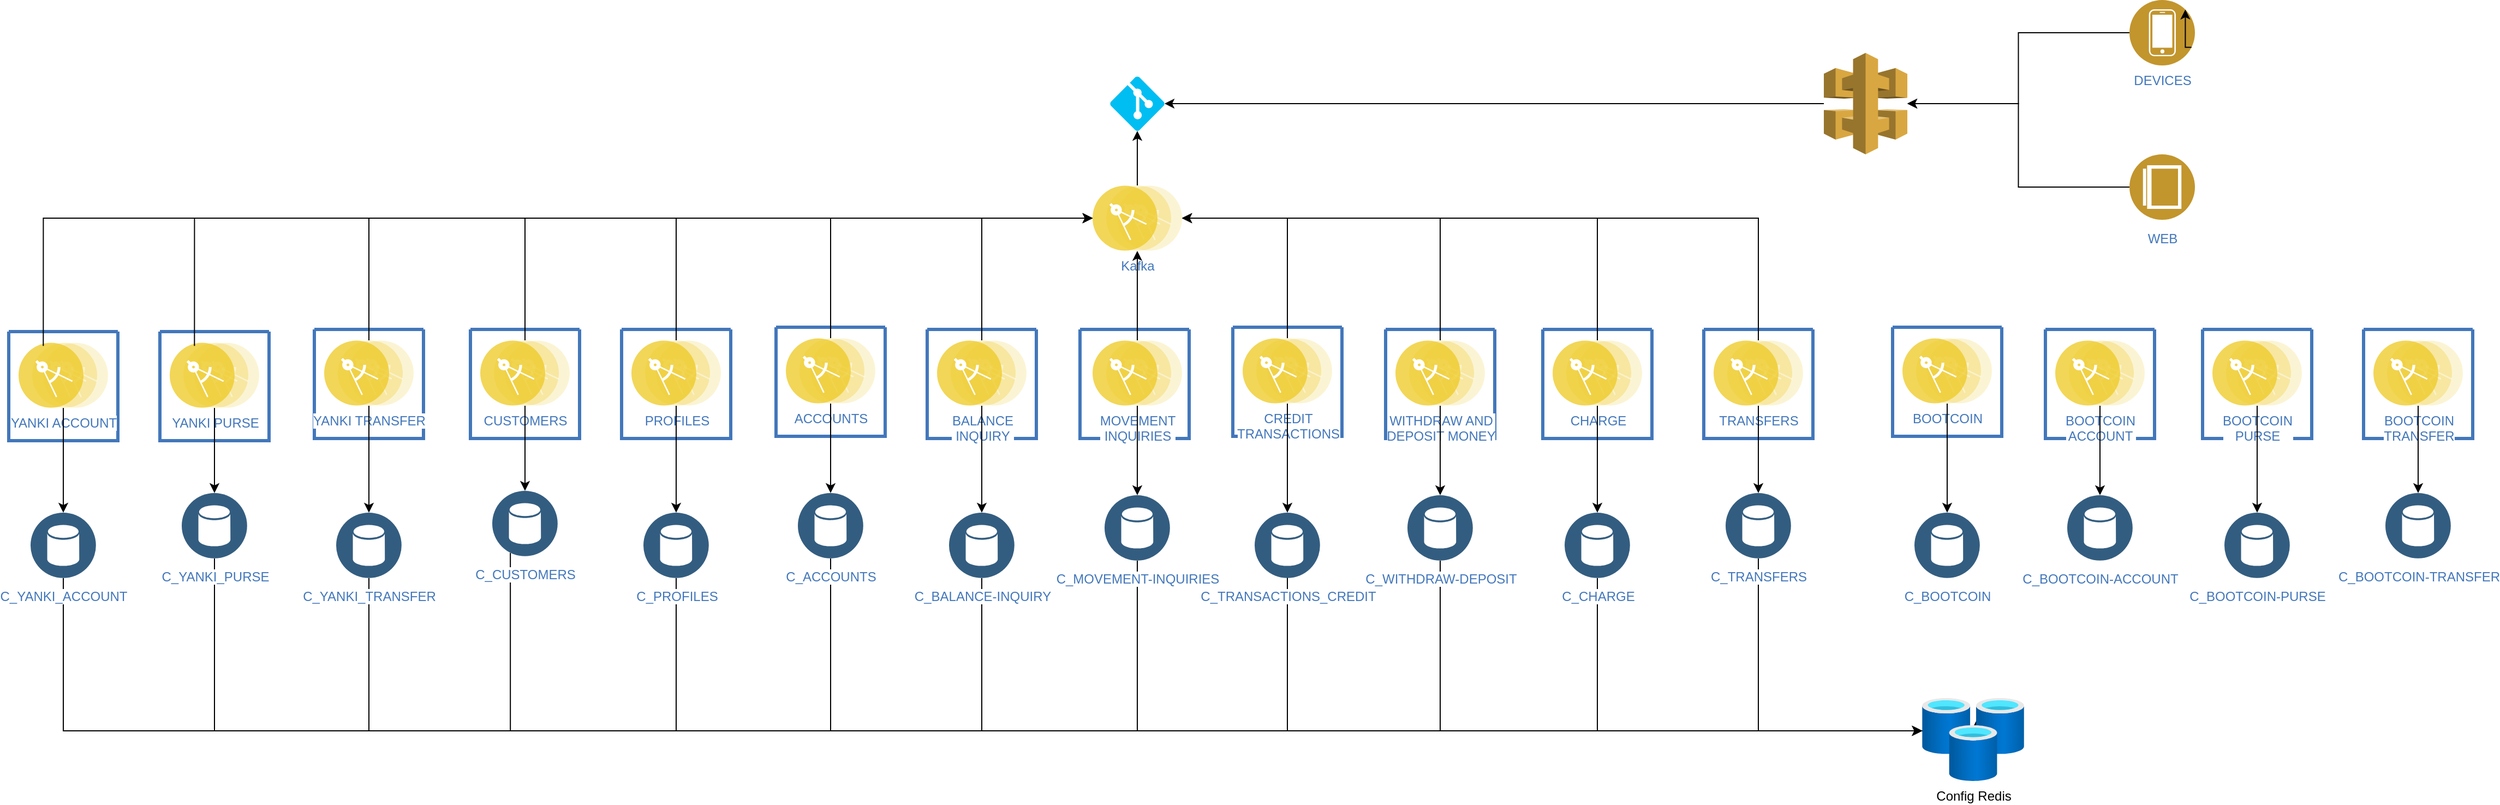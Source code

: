 <mxfile version="16.6.5" type="github"><diagram id="Ibir1PBFGr4VTLwPfgsz" name="Page-1"><mxGraphModel dx="1550" dy="383" grid="1" gridSize="10" guides="1" tooltips="1" connect="1" arrows="1" fold="1" page="1" pageScale="1" pageWidth="827" pageHeight="1169" math="0" shadow="0"><root><mxCell id="0"/><mxCell id="1" parent="0"/><mxCell id="YFodK5tRQj8HDyV5Xvsf-118" value="" style="swimlane;shadow=0;strokeColor=#4277BB;fillColor=#ffffff;fontColor=#4277BB;align=right;startSize=0;collapsible=0;strokeWidth=3;" parent="1" vertex="1"><mxGeometry x="-180" y="362" width="100" height="100" as="geometry"/></mxCell><mxCell id="YFodK5tRQj8HDyV5Xvsf-119" value="CUSTOMERS" style="aspect=fixed;perimeter=ellipsePerimeter;html=1;align=center;shadow=0;dashed=0;image;image=img/lib/ibm/applications/microservice.svg;labelBackgroundColor=#ffffff;strokeColor=#666666;strokeWidth=3;fillColor=#C2952D;gradientColor=none;fontSize=12;fontColor=#4277BB;" parent="YFodK5tRQj8HDyV5Xvsf-118" vertex="1"><mxGeometry x="9" y="10" width="82" height="60" as="geometry"/></mxCell><mxCell id="YFodK5tRQj8HDyV5Xvsf-120" value="" style="swimlane;shadow=0;strokeColor=#4277BB;fillColor=#ffffff;fontColor=#4277BB;align=right;startSize=0;collapsible=0;strokeWidth=3;" parent="1" vertex="1"><mxGeometry x="-41.5" y="362" width="100" height="100" as="geometry"/></mxCell><mxCell id="YFodK5tRQj8HDyV5Xvsf-121" value="PROFILES" style="aspect=fixed;perimeter=ellipsePerimeter;html=1;align=center;shadow=0;dashed=0;image;image=img/lib/ibm/applications/microservice.svg;labelBackgroundColor=#ffffff;strokeColor=#666666;strokeWidth=3;fillColor=#C2952D;gradientColor=none;fontSize=12;fontColor=#4277BB;" parent="YFodK5tRQj8HDyV5Xvsf-120" vertex="1"><mxGeometry x="9" y="10" width="82" height="60" as="geometry"/></mxCell><mxCell id="YFodK5tRQj8HDyV5Xvsf-122" value="" style="swimlane;shadow=0;strokeColor=#4277BB;fillColor=#ffffff;fontColor=#4277BB;align=right;startSize=0;collapsible=0;strokeWidth=3;" parent="1" vertex="1"><mxGeometry x="802.5" y="362" width="100" height="100" as="geometry"/></mxCell><mxCell id="YFodK5tRQj8HDyV5Xvsf-123" value="CHARGE" style="aspect=fixed;perimeter=ellipsePerimeter;html=1;align=center;shadow=0;dashed=0;image;image=img/lib/ibm/applications/microservice.svg;labelBackgroundColor=#ffffff;strokeColor=#666666;strokeWidth=3;fillColor=#C2952D;gradientColor=none;fontSize=12;fontColor=#4277BB;" parent="YFodK5tRQj8HDyV5Xvsf-122" vertex="1"><mxGeometry x="9" y="10" width="82" height="60" as="geometry"/></mxCell><mxCell id="YFodK5tRQj8HDyV5Xvsf-152" style="edgeStyle=orthogonalEdgeStyle;rounded=0;orthogonalLoop=1;jettySize=auto;html=1;entryX=0.5;entryY=1;entryDx=0;entryDy=0;entryPerimeter=0;exitX=0.5;exitY=0;exitDx=0;exitDy=0;" parent="1" source="YFodK5tRQj8HDyV5Xvsf-124" target="YFodK5tRQj8HDyV5Xvsf-151" edge="1"><mxGeometry relative="1" as="geometry"/></mxCell><mxCell id="YFodK5tRQj8HDyV5Xvsf-124" value="Kafka&lt;br&gt;" style="aspect=fixed;perimeter=ellipsePerimeter;html=1;align=center;shadow=0;dashed=0;image;image=img/lib/ibm/applications/microservice.svg;labelBackgroundColor=#ffffff;strokeColor=#666666;strokeWidth=3;fillColor=#C2952D;gradientColor=none;fontSize=12;fontColor=#4277BB;" parent="1" vertex="1"><mxGeometry x="390" y="230" width="82" height="60" as="geometry"/></mxCell><mxCell id="YFodK5tRQj8HDyV5Xvsf-126" value="" style="swimlane;shadow=0;strokeColor=#4277BB;fillColor=#ffffff;fontColor=#4277BB;align=right;startSize=0;collapsible=0;strokeWidth=3;" parent="1" vertex="1"><mxGeometry x="238.5" y="362" width="100" height="100" as="geometry"/></mxCell><mxCell id="YFodK5tRQj8HDyV5Xvsf-127" value="BALANCE&lt;br&gt;INQUIRY" style="aspect=fixed;perimeter=ellipsePerimeter;html=1;align=center;shadow=0;dashed=0;image;image=img/lib/ibm/applications/microservice.svg;labelBackgroundColor=#ffffff;strokeColor=#666666;strokeWidth=3;fillColor=#C2952D;gradientColor=none;fontSize=12;fontColor=#4277BB;" parent="YFodK5tRQj8HDyV5Xvsf-126" vertex="1"><mxGeometry x="9" y="10" width="82" height="60" as="geometry"/></mxCell><mxCell id="YFodK5tRQj8HDyV5Xvsf-128" value="" style="swimlane;shadow=0;strokeColor=#4277BB;fillColor=#ffffff;fontColor=#4277BB;align=right;startSize=0;collapsible=0;strokeWidth=3;" parent="1" vertex="1"><mxGeometry x="658.5" y="362" width="100" height="100" as="geometry"/></mxCell><mxCell id="YFodK5tRQj8HDyV5Xvsf-129" value="WITHDRAW AND&lt;br&gt;DEPOSIT MONEY" style="aspect=fixed;perimeter=ellipsePerimeter;html=1;align=center;shadow=0;dashed=0;image;image=img/lib/ibm/applications/microservice.svg;labelBackgroundColor=#ffffff;strokeColor=#666666;strokeWidth=3;fillColor=#C2952D;gradientColor=none;fontSize=12;fontColor=#4277BB;" parent="YFodK5tRQj8HDyV5Xvsf-128" vertex="1"><mxGeometry x="9" y="10" width="82" height="60" as="geometry"/></mxCell><mxCell id="YFodK5tRQj8HDyV5Xvsf-132" style="edgeStyle=orthogonalEdgeStyle;rounded=0;orthogonalLoop=1;jettySize=auto;html=1;exitX=0.5;exitY=0;exitDx=0;exitDy=0;entryX=1;entryY=0.5;entryDx=0;entryDy=0;" parent="1" source="YFodK5tRQj8HDyV5Xvsf-129" target="YFodK5tRQj8HDyV5Xvsf-124" edge="1"><mxGeometry relative="1" as="geometry"/></mxCell><mxCell id="YFodK5tRQj8HDyV5Xvsf-133" style="edgeStyle=orthogonalEdgeStyle;rounded=0;orthogonalLoop=1;jettySize=auto;html=1;exitX=0.5;exitY=0;exitDx=0;exitDy=0;entryX=1;entryY=0.5;entryDx=0;entryDy=0;" parent="1" source="YFodK5tRQj8HDyV5Xvsf-123" target="YFodK5tRQj8HDyV5Xvsf-124" edge="1"><mxGeometry relative="1" as="geometry"/></mxCell><mxCell id="YFodK5tRQj8HDyV5Xvsf-134" value="" style="swimlane;shadow=0;strokeColor=#4277BB;fillColor=#ffffff;fontColor=#4277BB;align=right;startSize=0;collapsible=0;strokeWidth=3;" parent="1" vertex="1"><mxGeometry x="378.5" y="362" width="100" height="100" as="geometry"/></mxCell><mxCell id="YFodK5tRQj8HDyV5Xvsf-135" value="MOVEMENT&lt;br&gt;INQUIRIES" style="aspect=fixed;perimeter=ellipsePerimeter;html=1;align=center;shadow=0;dashed=0;image;image=img/lib/ibm/applications/microservice.svg;labelBackgroundColor=#ffffff;strokeColor=#666666;strokeWidth=3;fillColor=#C2952D;gradientColor=none;fontSize=12;fontColor=#4277BB;" parent="YFodK5tRQj8HDyV5Xvsf-134" vertex="1"><mxGeometry x="11.5" y="10" width="82" height="60" as="geometry"/></mxCell><mxCell id="YFodK5tRQj8HDyV5Xvsf-136" value="" style="swimlane;shadow=0;strokeColor=#4277BB;fillColor=#ffffff;fontColor=#4277BB;align=right;startSize=0;collapsible=0;strokeWidth=3;" parent="1" vertex="1"><mxGeometry x="518.5" y="360" width="100" height="100" as="geometry"/></mxCell><mxCell id="YFodK5tRQj8HDyV5Xvsf-137" value="CREDIT&lt;br&gt;TRANSACTIONS" style="aspect=fixed;perimeter=ellipsePerimeter;html=1;align=center;shadow=0;dashed=0;image;image=img/lib/ibm/applications/microservice.svg;labelBackgroundColor=#ffffff;strokeColor=#666666;strokeWidth=3;fillColor=#C2952D;gradientColor=none;fontSize=12;fontColor=#4277BB;" parent="YFodK5tRQj8HDyV5Xvsf-136" vertex="1"><mxGeometry x="9" y="10" width="82" height="60" as="geometry"/></mxCell><mxCell id="YFodK5tRQj8HDyV5Xvsf-139" style="edgeStyle=orthogonalEdgeStyle;rounded=0;orthogonalLoop=1;jettySize=auto;html=1;exitX=0.5;exitY=0;exitDx=0;exitDy=0;entryX=1;entryY=0.5;entryDx=0;entryDy=0;" parent="1" source="YFodK5tRQj8HDyV5Xvsf-137" target="YFodK5tRQj8HDyV5Xvsf-124" edge="1"><mxGeometry relative="1" as="geometry"/></mxCell><mxCell id="YFodK5tRQj8HDyV5Xvsf-140" value="" style="swimlane;shadow=0;strokeColor=#4277BB;fillColor=#ffffff;fontColor=#4277BB;align=right;startSize=0;collapsible=0;strokeWidth=3;" parent="1" vertex="1"><mxGeometry x="100" y="360" width="100" height="100" as="geometry"/></mxCell><mxCell id="YFodK5tRQj8HDyV5Xvsf-141" value="ACCOUNTS" style="aspect=fixed;perimeter=ellipsePerimeter;html=1;align=center;shadow=0;dashed=0;image;image=img/lib/ibm/applications/microservice.svg;labelBackgroundColor=#ffffff;strokeColor=#666666;strokeWidth=3;fillColor=#C2952D;gradientColor=none;fontSize=12;fontColor=#4277BB;" parent="YFodK5tRQj8HDyV5Xvsf-140" vertex="1"><mxGeometry x="9" y="10" width="82" height="60" as="geometry"/></mxCell><mxCell id="YFodK5tRQj8HDyV5Xvsf-145" style="edgeStyle=orthogonalEdgeStyle;rounded=0;orthogonalLoop=1;jettySize=auto;html=1;" parent="1" source="YFodK5tRQj8HDyV5Xvsf-135" target="YFodK5tRQj8HDyV5Xvsf-124" edge="1"><mxGeometry relative="1" as="geometry"/></mxCell><mxCell id="YFodK5tRQj8HDyV5Xvsf-146" style="edgeStyle=orthogonalEdgeStyle;rounded=0;orthogonalLoop=1;jettySize=auto;html=1;exitX=0.5;exitY=0;exitDx=0;exitDy=0;entryX=0;entryY=0.5;entryDx=0;entryDy=0;" parent="1" source="YFodK5tRQj8HDyV5Xvsf-127" target="YFodK5tRQj8HDyV5Xvsf-124" edge="1"><mxGeometry relative="1" as="geometry"><mxPoint x="360" y="290" as="targetPoint"/></mxGeometry></mxCell><mxCell id="YFodK5tRQj8HDyV5Xvsf-147" style="edgeStyle=orthogonalEdgeStyle;rounded=0;orthogonalLoop=1;jettySize=auto;html=1;exitX=0.5;exitY=0;exitDx=0;exitDy=0;entryX=0;entryY=0.5;entryDx=0;entryDy=0;" parent="1" source="YFodK5tRQj8HDyV5Xvsf-141" target="YFodK5tRQj8HDyV5Xvsf-124" edge="1"><mxGeometry relative="1" as="geometry"/></mxCell><mxCell id="YFodK5tRQj8HDyV5Xvsf-149" style="edgeStyle=orthogonalEdgeStyle;rounded=0;orthogonalLoop=1;jettySize=auto;html=1;entryX=0;entryY=0.5;entryDx=0;entryDy=0;exitX=0.5;exitY=0;exitDx=0;exitDy=0;" parent="1" source="YFodK5tRQj8HDyV5Xvsf-119" target="YFodK5tRQj8HDyV5Xvsf-124" edge="1"><mxGeometry relative="1" as="geometry"/></mxCell><mxCell id="YFodK5tRQj8HDyV5Xvsf-150" style="edgeStyle=orthogonalEdgeStyle;rounded=0;orthogonalLoop=1;jettySize=auto;html=1;exitX=0.5;exitY=0;exitDx=0;exitDy=0;entryX=0;entryY=0.5;entryDx=0;entryDy=0;" parent="1" source="YFodK5tRQj8HDyV5Xvsf-121" target="YFodK5tRQj8HDyV5Xvsf-124" edge="1"><mxGeometry relative="1" as="geometry"/></mxCell><mxCell id="YFodK5tRQj8HDyV5Xvsf-151" value="" style="verticalLabelPosition=bottom;html=1;verticalAlign=top;align=center;strokeColor=none;fillColor=#00BEF2;shape=mxgraph.azure.git_repository;" parent="1" vertex="1"><mxGeometry x="406" y="130" width="50" height="50" as="geometry"/></mxCell><mxCell id="daTarQNfzKofjgiAqkHr-32" style="edgeStyle=orthogonalEdgeStyle;rounded=0;orthogonalLoop=1;jettySize=auto;html=1;exitX=0.25;exitY=1;exitDx=0;exitDy=0;" parent="1" source="YFodK5tRQj8HDyV5Xvsf-153" target="daTarQNfzKofjgiAqkHr-27" edge="1"><mxGeometry relative="1" as="geometry"><Array as="points"><mxPoint x="-143" y="730"/></Array></mxGeometry></mxCell><mxCell id="YFodK5tRQj8HDyV5Xvsf-153" value="C_CUSTOMERS" style="aspect=fixed;perimeter=ellipsePerimeter;html=1;align=center;shadow=0;dashed=0;fontColor=#4277BB;labelBackgroundColor=#ffffff;fontSize=12;spacingTop=3;image;image=img/lib/ibm/data/data_services.svg;" parent="1" vertex="1"><mxGeometry x="-160" y="510" width="60" height="60" as="geometry"/></mxCell><mxCell id="daTarQNfzKofjgiAqkHr-33" style="edgeStyle=orthogonalEdgeStyle;rounded=0;orthogonalLoop=1;jettySize=auto;html=1;exitX=0.5;exitY=1;exitDx=0;exitDy=0;" parent="1" source="YFodK5tRQj8HDyV5Xvsf-154" target="daTarQNfzKofjgiAqkHr-27" edge="1"><mxGeometry relative="1" as="geometry"><Array as="points"><mxPoint x="9" y="730"/></Array></mxGeometry></mxCell><mxCell id="YFodK5tRQj8HDyV5Xvsf-154" value="C_PROFILES" style="aspect=fixed;perimeter=ellipsePerimeter;html=1;align=center;shadow=0;dashed=0;fontColor=#4277BB;labelBackgroundColor=#ffffff;fontSize=12;spacingTop=3;image;image=img/lib/ibm/data/data_services.svg;" parent="1" vertex="1"><mxGeometry x="-21.5" y="530" width="60" height="60" as="geometry"/></mxCell><mxCell id="daTarQNfzKofjgiAqkHr-39" style="edgeStyle=orthogonalEdgeStyle;rounded=0;orthogonalLoop=1;jettySize=auto;html=1;exitX=0.5;exitY=1;exitDx=0;exitDy=0;" parent="1" source="YFodK5tRQj8HDyV5Xvsf-155" target="daTarQNfzKofjgiAqkHr-27" edge="1"><mxGeometry relative="1" as="geometry"><Array as="points"><mxPoint x="853" y="730"/></Array></mxGeometry></mxCell><mxCell id="YFodK5tRQj8HDyV5Xvsf-155" value="C_CHARGE" style="aspect=fixed;perimeter=ellipsePerimeter;html=1;align=center;shadow=0;dashed=0;fontColor=#4277BB;labelBackgroundColor=#ffffff;fontSize=12;spacingTop=3;image;image=img/lib/ibm/data/data_services.svg;" parent="1" vertex="1"><mxGeometry x="822.5" y="530" width="60" height="60" as="geometry"/></mxCell><mxCell id="daTarQNfzKofjgiAqkHr-35" style="edgeStyle=orthogonalEdgeStyle;rounded=0;orthogonalLoop=1;jettySize=auto;html=1;" parent="1" source="YFodK5tRQj8HDyV5Xvsf-156" target="daTarQNfzKofjgiAqkHr-27" edge="1"><mxGeometry relative="1" as="geometry"><Array as="points"><mxPoint x="289" y="730"/></Array></mxGeometry></mxCell><mxCell id="YFodK5tRQj8HDyV5Xvsf-156" value="C_BALANCE-INQUIRY" style="aspect=fixed;perimeter=ellipsePerimeter;html=1;align=center;shadow=0;dashed=0;fontColor=#4277BB;labelBackgroundColor=#ffffff;fontSize=12;spacingTop=3;image;image=img/lib/ibm/data/data_services.svg;" parent="1" vertex="1"><mxGeometry x="258.5" y="530" width="60" height="60" as="geometry"/></mxCell><mxCell id="daTarQNfzKofjgiAqkHr-36" style="edgeStyle=orthogonalEdgeStyle;rounded=0;orthogonalLoop=1;jettySize=auto;html=1;" parent="1" source="YFodK5tRQj8HDyV5Xvsf-158" target="daTarQNfzKofjgiAqkHr-27" edge="1"><mxGeometry relative="1" as="geometry"><Array as="points"><mxPoint x="431" y="730"/></Array></mxGeometry></mxCell><mxCell id="YFodK5tRQj8HDyV5Xvsf-158" value="C_MOVEMENT-INQUIRIES" style="aspect=fixed;perimeter=ellipsePerimeter;html=1;align=center;shadow=0;dashed=0;fontColor=#4277BB;labelBackgroundColor=#ffffff;fontSize=12;spacingTop=3;image;image=img/lib/ibm/data/data_services.svg;" parent="1" vertex="1"><mxGeometry x="401" y="514" width="60" height="60" as="geometry"/></mxCell><mxCell id="daTarQNfzKofjgiAqkHr-37" style="edgeStyle=orthogonalEdgeStyle;rounded=0;orthogonalLoop=1;jettySize=auto;html=1;exitX=0.5;exitY=0;exitDx=0;exitDy=0;" parent="1" source="YFodK5tRQj8HDyV5Xvsf-159" target="daTarQNfzKofjgiAqkHr-27" edge="1"><mxGeometry relative="1" as="geometry"><Array as="points"><mxPoint x="569" y="730"/></Array></mxGeometry></mxCell><mxCell id="YFodK5tRQj8HDyV5Xvsf-159" value="C_TRANSACTIONS_CREDIT" style="aspect=fixed;perimeter=ellipsePerimeter;html=1;align=center;shadow=0;dashed=0;fontColor=#4277BB;labelBackgroundColor=#ffffff;fontSize=12;spacingTop=3;image;image=img/lib/ibm/data/data_services.svg;" parent="1" vertex="1"><mxGeometry x="538.5" y="530" width="60" height="60" as="geometry"/></mxCell><mxCell id="daTarQNfzKofjgiAqkHr-34" style="edgeStyle=orthogonalEdgeStyle;rounded=0;orthogonalLoop=1;jettySize=auto;html=1;exitX=0.5;exitY=1;exitDx=0;exitDy=0;" parent="1" source="YFodK5tRQj8HDyV5Xvsf-160" target="daTarQNfzKofjgiAqkHr-27" edge="1"><mxGeometry relative="1" as="geometry"><Array as="points"><mxPoint x="150" y="730"/></Array></mxGeometry></mxCell><mxCell id="YFodK5tRQj8HDyV5Xvsf-160" value="C_ACCOUNTS" style="aspect=fixed;perimeter=ellipsePerimeter;html=1;align=center;shadow=0;dashed=0;fontColor=#4277BB;labelBackgroundColor=#ffffff;fontSize=12;spacingTop=3;image;image=img/lib/ibm/data/data_services.svg;" parent="1" vertex="1"><mxGeometry x="120" y="512" width="60" height="60" as="geometry"/></mxCell><mxCell id="YFodK5tRQj8HDyV5Xvsf-161" style="edgeStyle=orthogonalEdgeStyle;rounded=0;orthogonalLoop=1;jettySize=auto;html=1;" parent="1" source="YFodK5tRQj8HDyV5Xvsf-141" target="YFodK5tRQj8HDyV5Xvsf-160" edge="1"><mxGeometry relative="1" as="geometry"/></mxCell><mxCell id="YFodK5tRQj8HDyV5Xvsf-162" style="edgeStyle=orthogonalEdgeStyle;rounded=0;orthogonalLoop=1;jettySize=auto;html=1;exitX=0.5;exitY=1;exitDx=0;exitDy=0;" parent="1" source="YFodK5tRQj8HDyV5Xvsf-119" target="YFodK5tRQj8HDyV5Xvsf-153" edge="1"><mxGeometry relative="1" as="geometry"/></mxCell><mxCell id="YFodK5tRQj8HDyV5Xvsf-163" style="edgeStyle=orthogonalEdgeStyle;rounded=0;orthogonalLoop=1;jettySize=auto;html=1;exitX=0.5;exitY=1;exitDx=0;exitDy=0;" parent="1" source="YFodK5tRQj8HDyV5Xvsf-121" target="YFodK5tRQj8HDyV5Xvsf-154" edge="1"><mxGeometry relative="1" as="geometry"/></mxCell><mxCell id="YFodK5tRQj8HDyV5Xvsf-164" style="edgeStyle=orthogonalEdgeStyle;rounded=0;orthogonalLoop=1;jettySize=auto;html=1;exitX=0.5;exitY=1;exitDx=0;exitDy=0;" parent="1" source="YFodK5tRQj8HDyV5Xvsf-127" target="YFodK5tRQj8HDyV5Xvsf-156" edge="1"><mxGeometry relative="1" as="geometry"/></mxCell><mxCell id="YFodK5tRQj8HDyV5Xvsf-165" style="edgeStyle=orthogonalEdgeStyle;rounded=0;orthogonalLoop=1;jettySize=auto;html=1;exitX=0.5;exitY=1;exitDx=0;exitDy=0;" parent="1" source="YFodK5tRQj8HDyV5Xvsf-135" target="YFodK5tRQj8HDyV5Xvsf-158" edge="1"><mxGeometry relative="1" as="geometry"/></mxCell><mxCell id="YFodK5tRQj8HDyV5Xvsf-166" style="edgeStyle=orthogonalEdgeStyle;rounded=0;orthogonalLoop=1;jettySize=auto;html=1;exitX=0.5;exitY=1;exitDx=0;exitDy=0;" parent="1" source="YFodK5tRQj8HDyV5Xvsf-137" target="YFodK5tRQj8HDyV5Xvsf-159" edge="1"><mxGeometry relative="1" as="geometry"/></mxCell><mxCell id="YFodK5tRQj8HDyV5Xvsf-167" style="edgeStyle=orthogonalEdgeStyle;rounded=0;orthogonalLoop=1;jettySize=auto;html=1;exitX=0.5;exitY=1;exitDx=0;exitDy=0;" parent="1" source="YFodK5tRQj8HDyV5Xvsf-129" target="daTarQNfzKofjgiAqkHr-21" edge="1"><mxGeometry relative="1" as="geometry"><mxPoint x="708.5" y="514.0" as="targetPoint"/></mxGeometry></mxCell><mxCell id="YFodK5tRQj8HDyV5Xvsf-168" style="edgeStyle=orthogonalEdgeStyle;rounded=0;orthogonalLoop=1;jettySize=auto;html=1;exitX=0.5;exitY=1;exitDx=0;exitDy=0;" parent="1" source="YFodK5tRQj8HDyV5Xvsf-123" target="YFodK5tRQj8HDyV5Xvsf-155" edge="1"><mxGeometry relative="1" as="geometry"/></mxCell><mxCell id="daTarQNfzKofjgiAqkHr-16" style="edgeStyle=orthogonalEdgeStyle;rounded=0;orthogonalLoop=1;jettySize=auto;html=1;entryX=1;entryY=0.5;entryDx=0;entryDy=0;entryPerimeter=0;" parent="1" source="YFodK5tRQj8HDyV5Xvsf-169" target="YFodK5tRQj8HDyV5Xvsf-151" edge="1"><mxGeometry relative="1" as="geometry"/></mxCell><mxCell id="YFodK5tRQj8HDyV5Xvsf-169" value="" style="outlineConnect=0;dashed=0;verticalLabelPosition=bottom;verticalAlign=top;align=center;html=1;shape=mxgraph.aws3.api_gateway;fillColor=#D9A741;gradientColor=none;" parent="1" vertex="1"><mxGeometry x="1060" y="108.5" width="76.5" height="93" as="geometry"/></mxCell><mxCell id="YFodK5tRQj8HDyV5Xvsf-172" style="edgeStyle=orthogonalEdgeStyle;rounded=0;orthogonalLoop=1;jettySize=auto;html=1;" parent="1" source="YFodK5tRQj8HDyV5Xvsf-170" target="YFodK5tRQj8HDyV5Xvsf-169" edge="1"><mxGeometry relative="1" as="geometry"/></mxCell><mxCell id="YFodK5tRQj8HDyV5Xvsf-170" value="DEVICES" style="aspect=fixed;perimeter=ellipsePerimeter;html=1;align=center;shadow=0;dashed=0;image;image=img/lib/ibm/users/device.svg;labelBackgroundColor=#ffffff;strokeColor=#666666;strokeWidth=3;fillColor=#C2952D;gradientColor=none;fontSize=12;fontColor=#4277BB;" parent="1" vertex="1"><mxGeometry x="1340" y="60" width="60" height="60" as="geometry"/></mxCell><mxCell id="YFodK5tRQj8HDyV5Xvsf-173" style="edgeStyle=orthogonalEdgeStyle;rounded=0;orthogonalLoop=1;jettySize=auto;html=1;" parent="1" source="YFodK5tRQj8HDyV5Xvsf-171" target="YFodK5tRQj8HDyV5Xvsf-169" edge="1"><mxGeometry relative="1" as="geometry"/></mxCell><mxCell id="YFodK5tRQj8HDyV5Xvsf-171" value="WEB" style="aspect=fixed;perimeter=ellipsePerimeter;html=1;align=center;shadow=0;dashed=0;fontColor=#4277BB;labelBackgroundColor=#ffffff;fontSize=12;spacingTop=3;image;image=img/lib/ibm/users/browser.svg;direction=south;" parent="1" vertex="1"><mxGeometry x="1340" y="201.5" width="60" height="60" as="geometry"/></mxCell><mxCell id="YFodK5tRQj8HDyV5Xvsf-174" style="edgeStyle=orthogonalEdgeStyle;rounded=0;orthogonalLoop=1;jettySize=auto;html=1;exitX=1;exitY=0.75;exitDx=0;exitDy=0;entryX=1;entryY=0;entryDx=0;entryDy=0;" parent="1" source="YFodK5tRQj8HDyV5Xvsf-170" target="YFodK5tRQj8HDyV5Xvsf-170" edge="1"><mxGeometry relative="1" as="geometry"/></mxCell><mxCell id="tdCEXA9Ewpyl4jNjPLSi-1" value="" style="swimlane;shadow=0;strokeColor=#4277BB;fillColor=#ffffff;fontColor=#4277BB;align=right;startSize=0;collapsible=0;strokeWidth=3;" parent="1" vertex="1"><mxGeometry x="950" y="362" width="100" height="100" as="geometry"/></mxCell><mxCell id="tdCEXA9Ewpyl4jNjPLSi-2" value="TRANSFERS" style="aspect=fixed;perimeter=ellipsePerimeter;html=1;align=center;shadow=0;dashed=0;image;image=img/lib/ibm/applications/microservice.svg;labelBackgroundColor=#ffffff;strokeColor=#666666;strokeWidth=3;fillColor=#C2952D;gradientColor=none;fontSize=12;fontColor=#4277BB;" parent="tdCEXA9Ewpyl4jNjPLSi-1" vertex="1"><mxGeometry x="9" y="10" width="82" height="60" as="geometry"/></mxCell><mxCell id="daTarQNfzKofjgiAqkHr-40" style="edgeStyle=orthogonalEdgeStyle;rounded=0;orthogonalLoop=1;jettySize=auto;html=1;exitX=0.5;exitY=1;exitDx=0;exitDy=0;" parent="1" source="tdCEXA9Ewpyl4jNjPLSi-3" target="daTarQNfzKofjgiAqkHr-27" edge="1"><mxGeometry relative="1" as="geometry"><Array as="points"><mxPoint x="1000" y="730"/></Array></mxGeometry></mxCell><mxCell id="tdCEXA9Ewpyl4jNjPLSi-3" value="C_TRANSFERS" style="aspect=fixed;perimeter=ellipsePerimeter;html=1;align=center;shadow=0;dashed=0;fontColor=#4277BB;labelBackgroundColor=#ffffff;fontSize=12;spacingTop=3;image;image=img/lib/ibm/data/data_services.svg;" parent="1" vertex="1"><mxGeometry x="970" y="512" width="60" height="60" as="geometry"/></mxCell><mxCell id="tdCEXA9Ewpyl4jNjPLSi-4" style="edgeStyle=orthogonalEdgeStyle;rounded=0;orthogonalLoop=1;jettySize=auto;html=1;exitX=0.5;exitY=1;exitDx=0;exitDy=0;" parent="1" source="tdCEXA9Ewpyl4jNjPLSi-2" target="tdCEXA9Ewpyl4jNjPLSi-3" edge="1"><mxGeometry relative="1" as="geometry"/></mxCell><mxCell id="tdCEXA9Ewpyl4jNjPLSi-5" style="edgeStyle=orthogonalEdgeStyle;rounded=0;orthogonalLoop=1;jettySize=auto;html=1;exitX=0.5;exitY=0;exitDx=0;exitDy=0;entryX=1;entryY=0.5;entryDx=0;entryDy=0;" parent="1" source="tdCEXA9Ewpyl4jNjPLSi-2" target="YFodK5tRQj8HDyV5Xvsf-124" edge="1"><mxGeometry relative="1" as="geometry"/></mxCell><mxCell id="daTarQNfzKofjgiAqkHr-1" value="" style="swimlane;shadow=0;strokeColor=#4277BB;fillColor=#ffffff;fontColor=#4277BB;align=right;startSize=0;collapsible=0;strokeWidth=3;" parent="1" vertex="1"><mxGeometry x="-603" y="364" width="100" height="100" as="geometry"/></mxCell><mxCell id="daTarQNfzKofjgiAqkHr-2" value="YANKI ACCOUNT" style="aspect=fixed;perimeter=ellipsePerimeter;html=1;align=center;shadow=0;dashed=0;image;image=img/lib/ibm/applications/microservice.svg;labelBackgroundColor=#ffffff;strokeColor=#666666;strokeWidth=3;fillColor=#C2952D;gradientColor=none;fontSize=12;fontColor=#4277BB;" parent="daTarQNfzKofjgiAqkHr-1" vertex="1"><mxGeometry x="9" y="10" width="82" height="60" as="geometry"/></mxCell><mxCell id="daTarQNfzKofjgiAqkHr-3" value="" style="swimlane;shadow=0;strokeColor=#4277BB;fillColor=#ffffff;fontColor=#4277BB;align=right;startSize=0;collapsible=0;strokeWidth=3;" parent="1" vertex="1"><mxGeometry x="-464.5" y="364" width="100" height="100" as="geometry"/></mxCell><mxCell id="daTarQNfzKofjgiAqkHr-4" value="YANKI PURSE" style="aspect=fixed;perimeter=ellipsePerimeter;html=1;align=center;shadow=0;dashed=0;image;image=img/lib/ibm/applications/microservice.svg;labelBackgroundColor=#ffffff;strokeColor=#666666;strokeWidth=3;fillColor=#C2952D;gradientColor=none;fontSize=12;fontColor=#4277BB;" parent="daTarQNfzKofjgiAqkHr-3" vertex="1"><mxGeometry x="9" y="10" width="82" height="60" as="geometry"/></mxCell><mxCell id="daTarQNfzKofjgiAqkHr-5" value="" style="swimlane;shadow=0;strokeColor=#4277BB;fillColor=#ffffff;fontColor=#4277BB;align=right;startSize=0;collapsible=0;strokeWidth=3;" parent="1" vertex="1"><mxGeometry x="-323" y="362" width="100" height="100" as="geometry"/></mxCell><mxCell id="daTarQNfzKofjgiAqkHr-6" value="YANKI TRANSFER" style="aspect=fixed;perimeter=ellipsePerimeter;html=1;align=center;shadow=0;dashed=0;image;image=img/lib/ibm/applications/microservice.svg;labelBackgroundColor=#ffffff;strokeColor=#666666;strokeWidth=3;fillColor=#C2952D;gradientColor=none;fontSize=12;fontColor=#4277BB;" parent="daTarQNfzKofjgiAqkHr-5" vertex="1"><mxGeometry x="9" y="10" width="82" height="60" as="geometry"/></mxCell><mxCell id="daTarQNfzKofjgiAqkHr-29" style="edgeStyle=orthogonalEdgeStyle;rounded=0;orthogonalLoop=1;jettySize=auto;html=1;exitX=0.5;exitY=1;exitDx=0;exitDy=0;" parent="1" source="daTarQNfzKofjgiAqkHr-7" target="daTarQNfzKofjgiAqkHr-27" edge="1"><mxGeometry relative="1" as="geometry"><Array as="points"><mxPoint x="-553" y="730"/></Array></mxGeometry></mxCell><mxCell id="daTarQNfzKofjgiAqkHr-7" value="C_YANKI_ACCOUNT" style="aspect=fixed;perimeter=ellipsePerimeter;html=1;align=center;shadow=0;dashed=0;fontColor=#4277BB;labelBackgroundColor=#ffffff;fontSize=12;spacingTop=3;image;image=img/lib/ibm/data/data_services.svg;" parent="1" vertex="1"><mxGeometry x="-583" y="530" width="60" height="60" as="geometry"/></mxCell><mxCell id="daTarQNfzKofjgiAqkHr-30" style="edgeStyle=orthogonalEdgeStyle;rounded=0;orthogonalLoop=1;jettySize=auto;html=1;entryX=0.535;entryY=0.263;entryDx=0;entryDy=0;entryPerimeter=0;" parent="1" source="daTarQNfzKofjgiAqkHr-8" target="daTarQNfzKofjgiAqkHr-27" edge="1"><mxGeometry relative="1" as="geometry"><Array as="points"><mxPoint x="-414" y="730"/><mxPoint x="1200" y="730"/></Array></mxGeometry></mxCell><mxCell id="daTarQNfzKofjgiAqkHr-8" value="C_YANKI_PURSE" style="aspect=fixed;perimeter=ellipsePerimeter;html=1;align=center;shadow=0;dashed=0;fontColor=#4277BB;labelBackgroundColor=#ffffff;fontSize=12;spacingTop=3;image;image=img/lib/ibm/data/data_services.svg;" parent="1" vertex="1"><mxGeometry x="-444.5" y="512" width="60" height="60" as="geometry"/></mxCell><mxCell id="daTarQNfzKofjgiAqkHr-31" style="edgeStyle=orthogonalEdgeStyle;rounded=0;orthogonalLoop=1;jettySize=auto;html=1;" parent="1" source="daTarQNfzKofjgiAqkHr-9" target="daTarQNfzKofjgiAqkHr-27" edge="1"><mxGeometry relative="1" as="geometry"><Array as="points"><mxPoint x="-273" y="730"/></Array></mxGeometry></mxCell><mxCell id="daTarQNfzKofjgiAqkHr-9" value="C_YANKI_TRANSFER" style="aspect=fixed;perimeter=ellipsePerimeter;html=1;align=center;shadow=0;dashed=0;fontColor=#4277BB;labelBackgroundColor=#ffffff;fontSize=12;spacingTop=3;image;image=img/lib/ibm/data/data_services.svg;" parent="1" vertex="1"><mxGeometry x="-303" y="530" width="60" height="60" as="geometry"/></mxCell><mxCell id="daTarQNfzKofjgiAqkHr-10" style="edgeStyle=orthogonalEdgeStyle;rounded=0;orthogonalLoop=1;jettySize=auto;html=1;" parent="1" source="daTarQNfzKofjgiAqkHr-6" target="daTarQNfzKofjgiAqkHr-9" edge="1"><mxGeometry relative="1" as="geometry"/></mxCell><mxCell id="daTarQNfzKofjgiAqkHr-11" style="edgeStyle=orthogonalEdgeStyle;rounded=0;orthogonalLoop=1;jettySize=auto;html=1;exitX=0.5;exitY=1;exitDx=0;exitDy=0;" parent="1" source="daTarQNfzKofjgiAqkHr-2" target="daTarQNfzKofjgiAqkHr-7" edge="1"><mxGeometry relative="1" as="geometry"/></mxCell><mxCell id="daTarQNfzKofjgiAqkHr-12" style="edgeStyle=orthogonalEdgeStyle;rounded=0;orthogonalLoop=1;jettySize=auto;html=1;exitX=0.5;exitY=1;exitDx=0;exitDy=0;" parent="1" source="daTarQNfzKofjgiAqkHr-4" target="daTarQNfzKofjgiAqkHr-8" edge="1"><mxGeometry relative="1" as="geometry"/></mxCell><mxCell id="daTarQNfzKofjgiAqkHr-17" style="edgeStyle=orthogonalEdgeStyle;rounded=0;orthogonalLoop=1;jettySize=auto;html=1;exitX=0.25;exitY=0;exitDx=0;exitDy=0;entryX=0;entryY=0.5;entryDx=0;entryDy=0;" parent="1" source="daTarQNfzKofjgiAqkHr-2" target="YFodK5tRQj8HDyV5Xvsf-124" edge="1"><mxGeometry relative="1" as="geometry"><Array as="points"><mxPoint x="-571" y="260"/></Array></mxGeometry></mxCell><mxCell id="daTarQNfzKofjgiAqkHr-18" style="edgeStyle=orthogonalEdgeStyle;rounded=0;orthogonalLoop=1;jettySize=auto;html=1;exitX=0.25;exitY=0;exitDx=0;exitDy=0;entryX=0;entryY=0.5;entryDx=0;entryDy=0;" parent="1" source="daTarQNfzKofjgiAqkHr-4" target="YFodK5tRQj8HDyV5Xvsf-124" edge="1"><mxGeometry relative="1" as="geometry"><Array as="points"><mxPoint x="-432" y="260"/></Array></mxGeometry></mxCell><mxCell id="daTarQNfzKofjgiAqkHr-19" style="edgeStyle=orthogonalEdgeStyle;rounded=0;orthogonalLoop=1;jettySize=auto;html=1;exitX=0.5;exitY=0;exitDx=0;exitDy=0;entryX=0;entryY=0.5;entryDx=0;entryDy=0;" parent="1" source="daTarQNfzKofjgiAqkHr-6" target="YFodK5tRQj8HDyV5Xvsf-124" edge="1"><mxGeometry relative="1" as="geometry"/></mxCell><mxCell id="daTarQNfzKofjgiAqkHr-38" style="edgeStyle=orthogonalEdgeStyle;rounded=0;orthogonalLoop=1;jettySize=auto;html=1;" parent="1" source="daTarQNfzKofjgiAqkHr-21" target="daTarQNfzKofjgiAqkHr-27" edge="1"><mxGeometry relative="1" as="geometry"><Array as="points"><mxPoint x="709" y="730"/></Array></mxGeometry></mxCell><mxCell id="daTarQNfzKofjgiAqkHr-21" value="C_WITHDRAW-DEPOSIT" style="aspect=fixed;perimeter=ellipsePerimeter;html=1;align=center;shadow=0;dashed=0;fontColor=#4277BB;labelBackgroundColor=#ffffff;fontSize=12;spacingTop=3;image;image=img/lib/ibm/data/data_services.svg;" parent="1" vertex="1"><mxGeometry x="678.5" y="514" width="60" height="60" as="geometry"/></mxCell><mxCell id="daTarQNfzKofjgiAqkHr-27" value="Config Redis" style="aspect=fixed;html=1;points=[];align=center;image;fontSize=12;image=img/lib/azure2/databases/Cache_Redis.svg;" parent="1" vertex="1"><mxGeometry x="1150" y="700" width="93.54" height="76" as="geometry"/></mxCell><mxCell id="-BaSEkUTmNUsUHp-CbUm-65" value="" style="swimlane;shadow=0;strokeColor=#4277BB;fillColor=#ffffff;fontColor=#4277BB;align=right;startSize=0;collapsible=0;strokeWidth=3;" vertex="1" parent="1"><mxGeometry x="1407" y="362" width="100" height="100" as="geometry"/></mxCell><mxCell id="-BaSEkUTmNUsUHp-CbUm-66" value="BOOTCOIN&lt;br&gt;PURSE" style="aspect=fixed;perimeter=ellipsePerimeter;html=1;align=center;shadow=0;dashed=0;image;image=img/lib/ibm/applications/microservice.svg;labelBackgroundColor=#ffffff;strokeColor=#666666;strokeWidth=3;fillColor=#C2952D;gradientColor=none;fontSize=12;fontColor=#4277BB;" vertex="1" parent="-BaSEkUTmNUsUHp-CbUm-65"><mxGeometry x="9" y="10" width="82" height="60" as="geometry"/></mxCell><mxCell id="-BaSEkUTmNUsUHp-CbUm-67" value="" style="swimlane;shadow=0;strokeColor=#4277BB;fillColor=#ffffff;fontColor=#4277BB;align=right;startSize=0;collapsible=0;strokeWidth=3;" vertex="1" parent="1"><mxGeometry x="1263" y="362" width="100" height="100" as="geometry"/></mxCell><mxCell id="-BaSEkUTmNUsUHp-CbUm-68" value="BOOTCOIN&lt;br&gt;ACCOUNT" style="aspect=fixed;perimeter=ellipsePerimeter;html=1;align=center;shadow=0;dashed=0;image;image=img/lib/ibm/applications/microservice.svg;labelBackgroundColor=#ffffff;strokeColor=#666666;strokeWidth=3;fillColor=#C2952D;gradientColor=none;fontSize=12;fontColor=#4277BB;" vertex="1" parent="-BaSEkUTmNUsUHp-CbUm-67"><mxGeometry x="9" y="10" width="82" height="60" as="geometry"/></mxCell><mxCell id="-BaSEkUTmNUsUHp-CbUm-69" value="" style="swimlane;shadow=0;strokeColor=#4277BB;fillColor=#ffffff;fontColor=#4277BB;align=right;startSize=0;collapsible=0;strokeWidth=3;" vertex="1" parent="1"><mxGeometry x="1123" y="360" width="100" height="100" as="geometry"/></mxCell><mxCell id="-BaSEkUTmNUsUHp-CbUm-70" value="BOOTCOIN" style="aspect=fixed;perimeter=ellipsePerimeter;html=1;align=center;shadow=0;dashed=0;image;image=img/lib/ibm/applications/microservice.svg;labelBackgroundColor=#ffffff;strokeColor=#666666;strokeWidth=3;fillColor=#C2952D;gradientColor=none;fontSize=12;fontColor=#4277BB;" vertex="1" parent="-BaSEkUTmNUsUHp-CbUm-69"><mxGeometry x="9" y="10" width="82" height="60" as="geometry"/></mxCell><mxCell id="-BaSEkUTmNUsUHp-CbUm-71" value="C_BOOTCOIN-PURSE&lt;br&gt;" style="aspect=fixed;perimeter=ellipsePerimeter;html=1;align=center;shadow=0;dashed=0;fontColor=#4277BB;labelBackgroundColor=#ffffff;fontSize=12;spacingTop=3;image;image=img/lib/ibm/data/data_services.svg;" vertex="1" parent="1"><mxGeometry x="1427" y="530" width="60" height="60" as="geometry"/></mxCell><mxCell id="-BaSEkUTmNUsUHp-CbUm-72" value="C_BOOTCOIN" style="aspect=fixed;perimeter=ellipsePerimeter;html=1;align=center;shadow=0;dashed=0;fontColor=#4277BB;labelBackgroundColor=#ffffff;fontSize=12;spacingTop=3;image;image=img/lib/ibm/data/data_services.svg;" vertex="1" parent="1"><mxGeometry x="1143" y="530" width="60" height="60" as="geometry"/></mxCell><mxCell id="-BaSEkUTmNUsUHp-CbUm-73" style="edgeStyle=orthogonalEdgeStyle;rounded=0;orthogonalLoop=1;jettySize=auto;html=1;exitX=0.5;exitY=1;exitDx=0;exitDy=0;" edge="1" source="-BaSEkUTmNUsUHp-CbUm-70" target="-BaSEkUTmNUsUHp-CbUm-72" parent="1"><mxGeometry relative="1" as="geometry"/></mxCell><mxCell id="-BaSEkUTmNUsUHp-CbUm-74" style="edgeStyle=orthogonalEdgeStyle;rounded=0;orthogonalLoop=1;jettySize=auto;html=1;exitX=0.5;exitY=1;exitDx=0;exitDy=0;" edge="1" source="-BaSEkUTmNUsUHp-CbUm-68" target="-BaSEkUTmNUsUHp-CbUm-80" parent="1"><mxGeometry relative="1" as="geometry"><mxPoint x="1313.0" y="514.0" as="targetPoint"/></mxGeometry></mxCell><mxCell id="-BaSEkUTmNUsUHp-CbUm-75" style="edgeStyle=orthogonalEdgeStyle;rounded=0;orthogonalLoop=1;jettySize=auto;html=1;exitX=0.5;exitY=1;exitDx=0;exitDy=0;" edge="1" source="-BaSEkUTmNUsUHp-CbUm-66" target="-BaSEkUTmNUsUHp-CbUm-71" parent="1"><mxGeometry relative="1" as="geometry"/></mxCell><mxCell id="-BaSEkUTmNUsUHp-CbUm-76" value="" style="swimlane;shadow=0;strokeColor=#4277BB;fillColor=#ffffff;fontColor=#4277BB;align=right;startSize=0;collapsible=0;strokeWidth=3;" vertex="1" parent="1"><mxGeometry x="1554.5" y="362" width="100" height="100" as="geometry"/></mxCell><mxCell id="-BaSEkUTmNUsUHp-CbUm-77" value="BOOTCOIN&lt;br&gt;TRANSFER" style="aspect=fixed;perimeter=ellipsePerimeter;html=1;align=center;shadow=0;dashed=0;image;image=img/lib/ibm/applications/microservice.svg;labelBackgroundColor=#ffffff;strokeColor=#666666;strokeWidth=3;fillColor=#C2952D;gradientColor=none;fontSize=12;fontColor=#4277BB;" vertex="1" parent="-BaSEkUTmNUsUHp-CbUm-76"><mxGeometry x="9" y="10" width="82" height="60" as="geometry"/></mxCell><mxCell id="-BaSEkUTmNUsUHp-CbUm-78" value="C_BOOTCOIN-TRANSFER" style="aspect=fixed;perimeter=ellipsePerimeter;html=1;align=center;shadow=0;dashed=0;fontColor=#4277BB;labelBackgroundColor=#ffffff;fontSize=12;spacingTop=3;image;image=img/lib/ibm/data/data_services.svg;" vertex="1" parent="1"><mxGeometry x="1574.5" y="512" width="60" height="60" as="geometry"/></mxCell><mxCell id="-BaSEkUTmNUsUHp-CbUm-79" style="edgeStyle=orthogonalEdgeStyle;rounded=0;orthogonalLoop=1;jettySize=auto;html=1;exitX=0.5;exitY=1;exitDx=0;exitDy=0;" edge="1" source="-BaSEkUTmNUsUHp-CbUm-77" target="-BaSEkUTmNUsUHp-CbUm-78" parent="1"><mxGeometry relative="1" as="geometry"/></mxCell><mxCell id="-BaSEkUTmNUsUHp-CbUm-80" value="C_BOOTCOIN-ACCOUNT" style="aspect=fixed;perimeter=ellipsePerimeter;html=1;align=center;shadow=0;dashed=0;fontColor=#4277BB;labelBackgroundColor=#ffffff;fontSize=12;spacingTop=3;image;image=img/lib/ibm/data/data_services.svg;" vertex="1" parent="1"><mxGeometry x="1283" y="514" width="60" height="60" as="geometry"/></mxCell></root></mxGraphModel></diagram></mxfile>